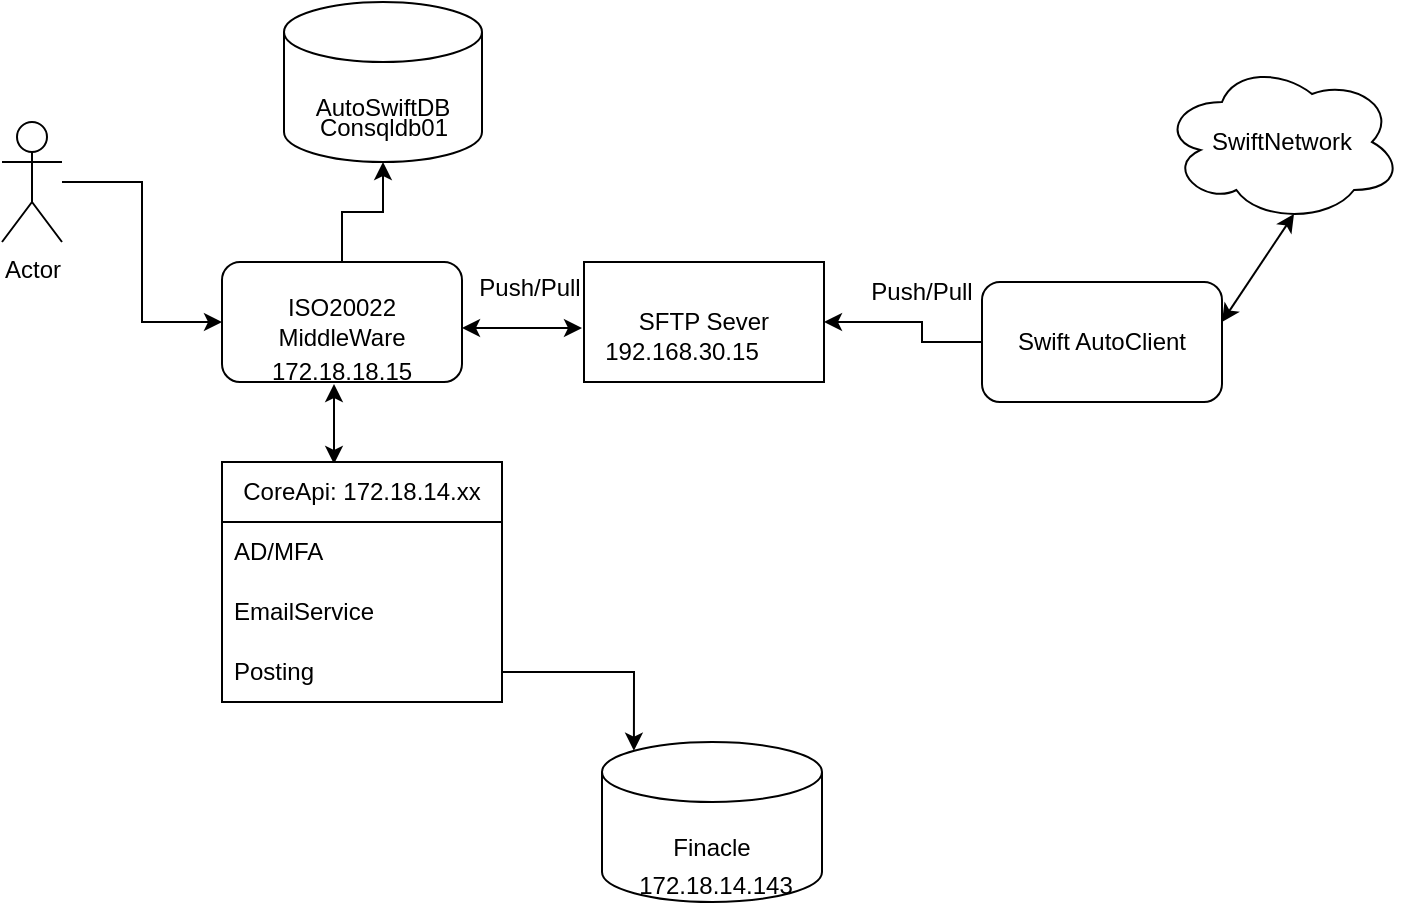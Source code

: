 <mxfile version="28.2.8">
  <diagram name="Page-1" id="3rO9KeIL0mYWNAqeyayW">
    <mxGraphModel dx="778" dy="460" grid="1" gridSize="10" guides="1" tooltips="1" connect="1" arrows="1" fold="1" page="1" pageScale="1" pageWidth="850" pageHeight="1100" math="0" shadow="0">
      <root>
        <mxCell id="0" />
        <mxCell id="1" parent="0" />
        <mxCell id="pUdEh6o4R6Ci44slLrzv-3" style="edgeStyle=orthogonalEdgeStyle;rounded=0;orthogonalLoop=1;jettySize=auto;html=1;" edge="1" parent="1" source="X_URUNGLUlSuWSXZKiOv-2" target="pUdEh6o4R6Ci44slLrzv-2">
          <mxGeometry relative="1" as="geometry" />
        </mxCell>
        <mxCell id="X_URUNGLUlSuWSXZKiOv-2" value="ISO20022 MiddleWare" style="rounded=1;whiteSpace=wrap;html=1;" parent="1" vertex="1">
          <mxGeometry x="140" y="150" width="120" height="60" as="geometry" />
        </mxCell>
        <mxCell id="X_URUNGLUlSuWSXZKiOv-3" value="SFTP Sever" style="rounded=0;whiteSpace=wrap;html=1;" parent="1" vertex="1">
          <mxGeometry x="321" y="150" width="120" height="60" as="geometry" />
        </mxCell>
        <mxCell id="X_URUNGLUlSuWSXZKiOv-5" value="Finacle" style="shape=cylinder3;whiteSpace=wrap;html=1;boundedLbl=1;backgroundOutline=1;size=15;" parent="1" vertex="1">
          <mxGeometry x="330" y="390" width="110" height="80" as="geometry" />
        </mxCell>
        <mxCell id="X_URUNGLUlSuWSXZKiOv-21" value="" style="edgeStyle=orthogonalEdgeStyle;rounded=0;orthogonalLoop=1;jettySize=auto;html=1;" parent="1" source="X_URUNGLUlSuWSXZKiOv-6" target="X_URUNGLUlSuWSXZKiOv-3" edge="1">
          <mxGeometry relative="1" as="geometry">
            <Array as="points">
              <mxPoint x="490" y="190" />
              <mxPoint x="490" y="180" />
            </Array>
          </mxGeometry>
        </mxCell>
        <mxCell id="X_URUNGLUlSuWSXZKiOv-6" value="Swift AutoClient" style="rounded=1;whiteSpace=wrap;html=1;" parent="1" vertex="1">
          <mxGeometry x="520" y="160" width="120" height="60" as="geometry" />
        </mxCell>
        <mxCell id="X_URUNGLUlSuWSXZKiOv-7" value="SwiftNetwork" style="ellipse;shape=cloud;whiteSpace=wrap;html=1;" parent="1" vertex="1">
          <mxGeometry x="610" y="50" width="120" height="80" as="geometry" />
        </mxCell>
        <mxCell id="X_URUNGLUlSuWSXZKiOv-13" value="" style="endArrow=classic;startArrow=classic;html=1;rounded=0;" parent="1" edge="1">
          <mxGeometry width="50" height="50" relative="1" as="geometry">
            <mxPoint x="196" y="251" as="sourcePoint" />
            <mxPoint x="196" y="211" as="targetPoint" />
          </mxGeometry>
        </mxCell>
        <mxCell id="X_URUNGLUlSuWSXZKiOv-22" value="" style="endArrow=classic;startArrow=classic;html=1;rounded=0;entryX=0.55;entryY=0.95;entryDx=0;entryDy=0;entryPerimeter=0;" parent="1" target="X_URUNGLUlSuWSXZKiOv-7" edge="1">
          <mxGeometry width="50" height="50" relative="1" as="geometry">
            <mxPoint x="640" y="180" as="sourcePoint" />
            <mxPoint x="690" y="130" as="targetPoint" />
          </mxGeometry>
        </mxCell>
        <mxCell id="X_URUNGLUlSuWSXZKiOv-27" value="Push/Pull" style="text;html=1;whiteSpace=wrap;strokeColor=none;fillColor=none;align=center;verticalAlign=middle;rounded=0;" parent="1" vertex="1">
          <mxGeometry x="460" y="150" width="60" height="30" as="geometry" />
        </mxCell>
        <mxCell id="X_URUNGLUlSuWSXZKiOv-30" style="edgeStyle=orthogonalEdgeStyle;rounded=0;orthogonalLoop=1;jettySize=auto;html=1;entryX=0;entryY=0.5;entryDx=0;entryDy=0;" parent="1" source="X_URUNGLUlSuWSXZKiOv-29" target="X_URUNGLUlSuWSXZKiOv-2" edge="1">
          <mxGeometry relative="1" as="geometry" />
        </mxCell>
        <mxCell id="X_URUNGLUlSuWSXZKiOv-29" value="Actor" style="shape=umlActor;verticalLabelPosition=bottom;verticalAlign=top;html=1;outlineConnect=0;" parent="1" vertex="1">
          <mxGeometry x="30" y="80" width="30" height="60" as="geometry" />
        </mxCell>
        <mxCell id="X_URUNGLUlSuWSXZKiOv-33" value="" style="endArrow=classic;startArrow=classic;html=1;rounded=0;" parent="1" edge="1">
          <mxGeometry width="50" height="50" relative="1" as="geometry">
            <mxPoint x="260" y="183" as="sourcePoint" />
            <mxPoint x="320" y="183" as="targetPoint" />
          </mxGeometry>
        </mxCell>
        <mxCell id="X_URUNGLUlSuWSXZKiOv-35" value="Push/Pull" style="text;html=1;whiteSpace=wrap;strokeColor=none;fillColor=none;align=center;verticalAlign=middle;rounded=0;" parent="1" vertex="1">
          <mxGeometry x="264" y="148" width="60" height="30" as="geometry" />
        </mxCell>
        <mxCell id="X_URUNGLUlSuWSXZKiOv-38" value="172.18.14.143" style="text;html=1;whiteSpace=wrap;strokeColor=none;fillColor=none;align=center;verticalAlign=middle;rounded=0;" parent="1" vertex="1">
          <mxGeometry x="357" y="447" width="60" height="30" as="geometry" />
        </mxCell>
        <mxCell id="pUdEh6o4R6Ci44slLrzv-2" value="AutoSwiftDB" style="shape=cylinder3;whiteSpace=wrap;html=1;boundedLbl=1;backgroundOutline=1;size=15;" vertex="1" parent="1">
          <mxGeometry x="171" y="20" width="99" height="80" as="geometry" />
        </mxCell>
        <mxCell id="pUdEh6o4R6Ci44slLrzv-4" value="Consqldb01" style="text;html=1;whiteSpace=wrap;strokeColor=none;fillColor=none;align=center;verticalAlign=middle;rounded=0;" vertex="1" parent="1">
          <mxGeometry x="180.5" y="65" width="80" height="35" as="geometry" />
        </mxCell>
        <mxCell id="pUdEh6o4R6Ci44slLrzv-5" value="CoreApi: 172.18.14.xx" style="swimlane;fontStyle=0;childLayout=stackLayout;horizontal=1;startSize=30;horizontalStack=0;resizeParent=1;resizeParentMax=0;resizeLast=0;collapsible=1;marginBottom=0;whiteSpace=wrap;html=1;" vertex="1" parent="1">
          <mxGeometry x="140" y="250" width="140" height="120" as="geometry" />
        </mxCell>
        <mxCell id="pUdEh6o4R6Ci44slLrzv-6" value="AD/MFA" style="text;strokeColor=none;fillColor=none;align=left;verticalAlign=middle;spacingLeft=4;spacingRight=4;overflow=hidden;points=[[0,0.5],[1,0.5]];portConstraint=eastwest;rotatable=0;whiteSpace=wrap;html=1;" vertex="1" parent="pUdEh6o4R6Ci44slLrzv-5">
          <mxGeometry y="30" width="140" height="30" as="geometry" />
        </mxCell>
        <mxCell id="pUdEh6o4R6Ci44slLrzv-7" value="EmailService" style="text;strokeColor=none;fillColor=none;align=left;verticalAlign=middle;spacingLeft=4;spacingRight=4;overflow=hidden;points=[[0,0.5],[1,0.5]];portConstraint=eastwest;rotatable=0;whiteSpace=wrap;html=1;" vertex="1" parent="pUdEh6o4R6Ci44slLrzv-5">
          <mxGeometry y="60" width="140" height="30" as="geometry" />
        </mxCell>
        <mxCell id="pUdEh6o4R6Ci44slLrzv-8" value="Posting" style="text;strokeColor=none;fillColor=none;align=left;verticalAlign=middle;spacingLeft=4;spacingRight=4;overflow=hidden;points=[[0,0.5],[1,0.5]];portConstraint=eastwest;rotatable=0;whiteSpace=wrap;html=1;" vertex="1" parent="pUdEh6o4R6Ci44slLrzv-5">
          <mxGeometry y="90" width="140" height="30" as="geometry" />
        </mxCell>
        <mxCell id="pUdEh6o4R6Ci44slLrzv-9" style="edgeStyle=orthogonalEdgeStyle;rounded=0;orthogonalLoop=1;jettySize=auto;html=1;entryX=0.145;entryY=0;entryDx=0;entryDy=4.35;entryPerimeter=0;" edge="1" parent="1" source="pUdEh6o4R6Ci44slLrzv-8" target="X_URUNGLUlSuWSXZKiOv-5">
          <mxGeometry relative="1" as="geometry">
            <Array as="points">
              <mxPoint x="346" y="355" />
            </Array>
          </mxGeometry>
        </mxCell>
        <mxCell id="pUdEh6o4R6Ci44slLrzv-10" value="&lt;span data-teams=&quot;true&quot;&gt;172.18.18.15&lt;/span&gt;" style="text;html=1;whiteSpace=wrap;strokeColor=none;fillColor=none;align=center;verticalAlign=middle;rounded=0;" vertex="1" parent="1">
          <mxGeometry x="170" y="190" width="60" height="30" as="geometry" />
        </mxCell>
        <mxCell id="pUdEh6o4R6Ci44slLrzv-11" value="&lt;span data-teams=&quot;true&quot;&gt;192.168.30.15&lt;/span&gt;" style="text;html=1;whiteSpace=wrap;strokeColor=none;fillColor=none;align=center;verticalAlign=middle;rounded=0;" vertex="1" parent="1">
          <mxGeometry x="340" y="180" width="60" height="30" as="geometry" />
        </mxCell>
      </root>
    </mxGraphModel>
  </diagram>
</mxfile>
